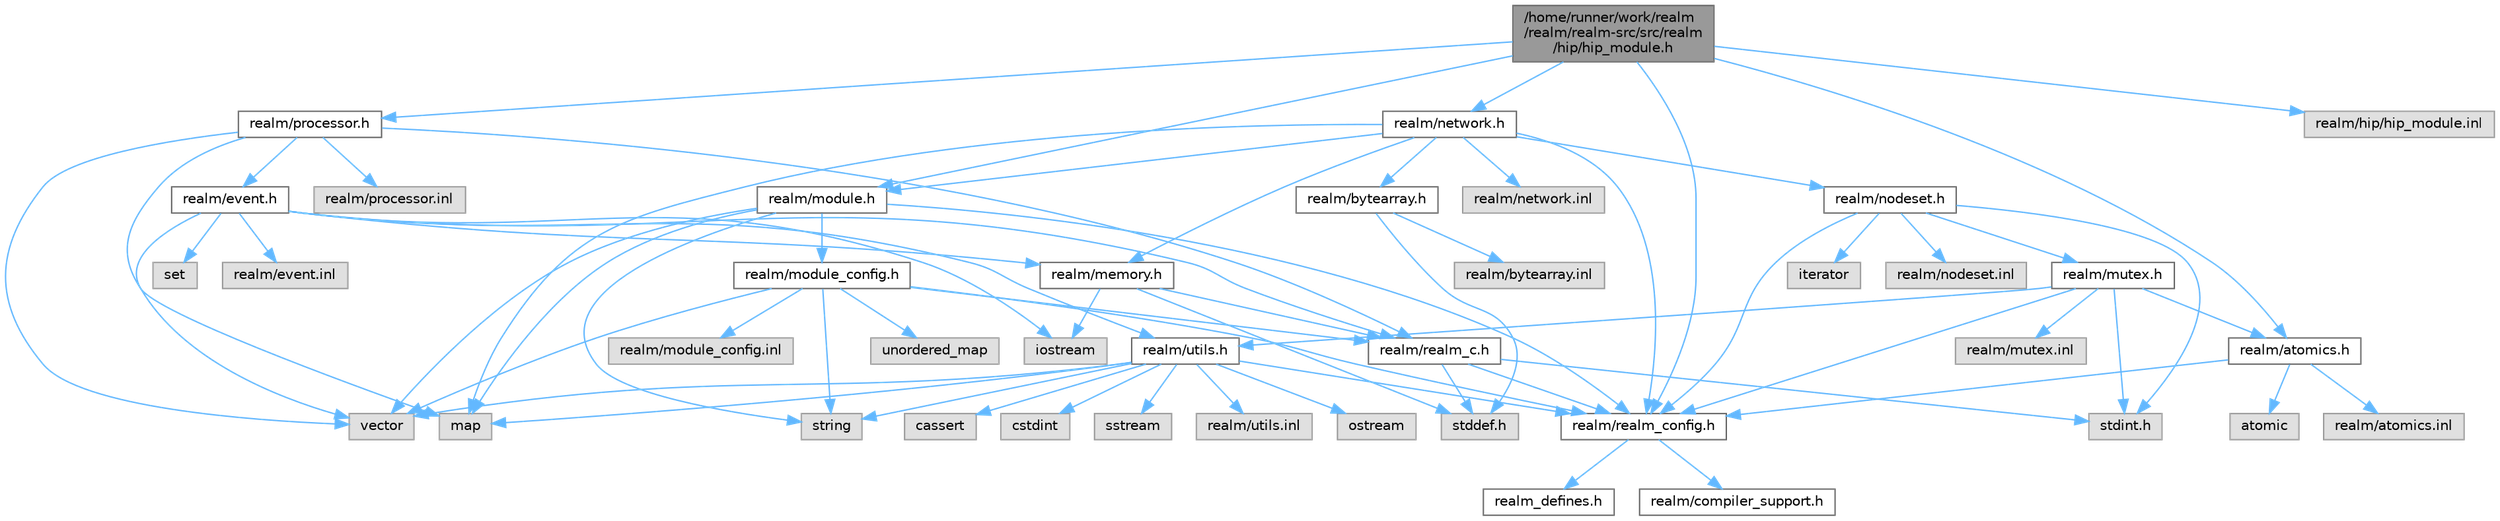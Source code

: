 digraph "/home/runner/work/realm/realm/realm-src/src/realm/hip/hip_module.h"
{
 // LATEX_PDF_SIZE
  bgcolor="transparent";
  edge [fontname=Helvetica,fontsize=10,labelfontname=Helvetica,labelfontsize=10];
  node [fontname=Helvetica,fontsize=10,shape=box,height=0.2,width=0.4];
  Node1 [id="Node000001",label="/home/runner/work/realm\l/realm/realm-src/src/realm\l/hip/hip_module.h",height=0.2,width=0.4,color="gray40", fillcolor="grey60", style="filled", fontcolor="black",tooltip=" "];
  Node1 -> Node2 [id="edge1_Node000001_Node000002",color="steelblue1",style="solid",tooltip=" "];
  Node2 [id="Node000002",label="realm/realm_config.h",height=0.2,width=0.4,color="grey40", fillcolor="white", style="filled",URL="$realm__config_8h.html",tooltip=" "];
  Node2 -> Node3 [id="edge2_Node000002_Node000003",color="steelblue1",style="solid",tooltip=" "];
  Node3 [id="Node000003",label="realm_defines.h",height=0.2,width=0.4,color="grey40", fillcolor="white", style="filled",URL="$realm__defines_8h.html",tooltip=" "];
  Node2 -> Node4 [id="edge3_Node000002_Node000004",color="steelblue1",style="solid",tooltip=" "];
  Node4 [id="Node000004",label="realm/compiler_support.h",height=0.2,width=0.4,color="grey40", fillcolor="white", style="filled",URL="$compiler__support_8h.html",tooltip=" "];
  Node1 -> Node5 [id="edge4_Node000001_Node000005",color="steelblue1",style="solid",tooltip=" "];
  Node5 [id="Node000005",label="realm/module.h",height=0.2,width=0.4,color="grey40", fillcolor="white", style="filled",URL="$module_8h.html",tooltip=" "];
  Node5 -> Node2 [id="edge5_Node000005_Node000002",color="steelblue1",style="solid",tooltip=" "];
  Node5 -> Node6 [id="edge6_Node000005_Node000006",color="steelblue1",style="solid",tooltip=" "];
  Node6 [id="Node000006",label="realm/module_config.h",height=0.2,width=0.4,color="grey40", fillcolor="white", style="filled",URL="$module__config_8h.html",tooltip=" "];
  Node6 -> Node2 [id="edge7_Node000006_Node000002",color="steelblue1",style="solid",tooltip=" "];
  Node6 -> Node7 [id="edge8_Node000006_Node000007",color="steelblue1",style="solid",tooltip=" "];
  Node7 [id="Node000007",label="realm/realm_c.h",height=0.2,width=0.4,color="grey40", fillcolor="white", style="filled",URL="$realm__c_8h.html",tooltip=" "];
  Node7 -> Node2 [id="edge9_Node000007_Node000002",color="steelblue1",style="solid",tooltip=" "];
  Node7 -> Node8 [id="edge10_Node000007_Node000008",color="steelblue1",style="solid",tooltip=" "];
  Node8 [id="Node000008",label="stddef.h",height=0.2,width=0.4,color="grey60", fillcolor="#E0E0E0", style="filled",tooltip=" "];
  Node7 -> Node9 [id="edge11_Node000007_Node000009",color="steelblue1",style="solid",tooltip=" "];
  Node9 [id="Node000009",label="stdint.h",height=0.2,width=0.4,color="grey60", fillcolor="#E0E0E0", style="filled",tooltip=" "];
  Node6 -> Node10 [id="edge12_Node000006_Node000010",color="steelblue1",style="solid",tooltip=" "];
  Node10 [id="Node000010",label="string",height=0.2,width=0.4,color="grey60", fillcolor="#E0E0E0", style="filled",tooltip=" "];
  Node6 -> Node11 [id="edge13_Node000006_Node000011",color="steelblue1",style="solid",tooltip=" "];
  Node11 [id="Node000011",label="unordered_map",height=0.2,width=0.4,color="grey60", fillcolor="#E0E0E0", style="filled",tooltip=" "];
  Node6 -> Node12 [id="edge14_Node000006_Node000012",color="steelblue1",style="solid",tooltip=" "];
  Node12 [id="Node000012",label="vector",height=0.2,width=0.4,color="grey60", fillcolor="#E0E0E0", style="filled",tooltip=" "];
  Node6 -> Node13 [id="edge15_Node000006_Node000013",color="steelblue1",style="solid",tooltip=" "];
  Node13 [id="Node000013",label="realm/module_config.inl",height=0.2,width=0.4,color="grey60", fillcolor="#E0E0E0", style="filled",tooltip=" "];
  Node5 -> Node12 [id="edge16_Node000005_Node000012",color="steelblue1",style="solid",tooltip=" "];
  Node5 -> Node10 [id="edge17_Node000005_Node000010",color="steelblue1",style="solid",tooltip=" "];
  Node5 -> Node14 [id="edge18_Node000005_Node000014",color="steelblue1",style="solid",tooltip=" "];
  Node14 [id="Node000014",label="map",height=0.2,width=0.4,color="grey60", fillcolor="#E0E0E0", style="filled",tooltip=" "];
  Node1 -> Node15 [id="edge19_Node000001_Node000015",color="steelblue1",style="solid",tooltip=" "];
  Node15 [id="Node000015",label="realm/processor.h",height=0.2,width=0.4,color="grey40", fillcolor="white", style="filled",URL="$processor_8h.html",tooltip=" "];
  Node15 -> Node7 [id="edge20_Node000015_Node000007",color="steelblue1",style="solid",tooltip=" "];
  Node15 -> Node16 [id="edge21_Node000015_Node000016",color="steelblue1",style="solid",tooltip=" "];
  Node16 [id="Node000016",label="realm/event.h",height=0.2,width=0.4,color="grey40", fillcolor="white", style="filled",URL="$event_8h.html",tooltip=" "];
  Node16 -> Node7 [id="edge22_Node000016_Node000007",color="steelblue1",style="solid",tooltip=" "];
  Node16 -> Node17 [id="edge23_Node000016_Node000017",color="steelblue1",style="solid",tooltip=" "];
  Node17 [id="Node000017",label="realm/utils.h",height=0.2,width=0.4,color="grey40", fillcolor="white", style="filled",URL="$utils_8h.html",tooltip=" "];
  Node17 -> Node2 [id="edge24_Node000017_Node000002",color="steelblue1",style="solid",tooltip=" "];
  Node17 -> Node10 [id="edge25_Node000017_Node000010",color="steelblue1",style="solid",tooltip=" "];
  Node17 -> Node18 [id="edge26_Node000017_Node000018",color="steelblue1",style="solid",tooltip=" "];
  Node18 [id="Node000018",label="ostream",height=0.2,width=0.4,color="grey60", fillcolor="#E0E0E0", style="filled",tooltip=" "];
  Node17 -> Node12 [id="edge27_Node000017_Node000012",color="steelblue1",style="solid",tooltip=" "];
  Node17 -> Node14 [id="edge28_Node000017_Node000014",color="steelblue1",style="solid",tooltip=" "];
  Node17 -> Node19 [id="edge29_Node000017_Node000019",color="steelblue1",style="solid",tooltip=" "];
  Node19 [id="Node000019",label="cassert",height=0.2,width=0.4,color="grey60", fillcolor="#E0E0E0", style="filled",tooltip=" "];
  Node17 -> Node20 [id="edge30_Node000017_Node000020",color="steelblue1",style="solid",tooltip=" "];
  Node20 [id="Node000020",label="cstdint",height=0.2,width=0.4,color="grey60", fillcolor="#E0E0E0", style="filled",tooltip=" "];
  Node17 -> Node21 [id="edge31_Node000017_Node000021",color="steelblue1",style="solid",tooltip=" "];
  Node21 [id="Node000021",label="sstream",height=0.2,width=0.4,color="grey60", fillcolor="#E0E0E0", style="filled",tooltip=" "];
  Node17 -> Node22 [id="edge32_Node000017_Node000022",color="steelblue1",style="solid",tooltip=" "];
  Node22 [id="Node000022",label="realm/utils.inl",height=0.2,width=0.4,color="grey60", fillcolor="#E0E0E0", style="filled",tooltip=" "];
  Node16 -> Node23 [id="edge33_Node000016_Node000023",color="steelblue1",style="solid",tooltip=" "];
  Node23 [id="Node000023",label="realm/memory.h",height=0.2,width=0.4,color="grey40", fillcolor="white", style="filled",URL="$memory_8h.html",tooltip=" "];
  Node23 -> Node7 [id="edge34_Node000023_Node000007",color="steelblue1",style="solid",tooltip=" "];
  Node23 -> Node8 [id="edge35_Node000023_Node000008",color="steelblue1",style="solid",tooltip=" "];
  Node23 -> Node24 [id="edge36_Node000023_Node000024",color="steelblue1",style="solid",tooltip=" "];
  Node24 [id="Node000024",label="iostream",height=0.2,width=0.4,color="grey60", fillcolor="#E0E0E0", style="filled",tooltip=" "];
  Node16 -> Node12 [id="edge37_Node000016_Node000012",color="steelblue1",style="solid",tooltip=" "];
  Node16 -> Node25 [id="edge38_Node000016_Node000025",color="steelblue1",style="solid",tooltip=" "];
  Node25 [id="Node000025",label="set",height=0.2,width=0.4,color="grey60", fillcolor="#E0E0E0", style="filled",tooltip=" "];
  Node16 -> Node24 [id="edge39_Node000016_Node000024",color="steelblue1",style="solid",tooltip=" "];
  Node16 -> Node26 [id="edge40_Node000016_Node000026",color="steelblue1",style="solid",tooltip=" "];
  Node26 [id="Node000026",label="realm/event.inl",height=0.2,width=0.4,color="grey60", fillcolor="#E0E0E0", style="filled",tooltip=" "];
  Node15 -> Node12 [id="edge41_Node000015_Node000012",color="steelblue1",style="solid",tooltip=" "];
  Node15 -> Node14 [id="edge42_Node000015_Node000014",color="steelblue1",style="solid",tooltip=" "];
  Node15 -> Node27 [id="edge43_Node000015_Node000027",color="steelblue1",style="solid",tooltip=" "];
  Node27 [id="Node000027",label="realm/processor.inl",height=0.2,width=0.4,color="grey60", fillcolor="#E0E0E0", style="filled",tooltip=" "];
  Node1 -> Node28 [id="edge44_Node000001_Node000028",color="steelblue1",style="solid",tooltip=" "];
  Node28 [id="Node000028",label="realm/network.h",height=0.2,width=0.4,color="grey40", fillcolor="white", style="filled",URL="$network_8h.html",tooltip=" "];
  Node28 -> Node2 [id="edge45_Node000028_Node000002",color="steelblue1",style="solid",tooltip=" "];
  Node28 -> Node5 [id="edge46_Node000028_Node000005",color="steelblue1",style="solid",tooltip=" "];
  Node28 -> Node29 [id="edge47_Node000028_Node000029",color="steelblue1",style="solid",tooltip=" "];
  Node29 [id="Node000029",label="realm/nodeset.h",height=0.2,width=0.4,color="grey40", fillcolor="white", style="filled",URL="$nodeset_8h.html",tooltip=" "];
  Node29 -> Node2 [id="edge48_Node000029_Node000002",color="steelblue1",style="solid",tooltip=" "];
  Node29 -> Node30 [id="edge49_Node000029_Node000030",color="steelblue1",style="solid",tooltip=" "];
  Node30 [id="Node000030",label="realm/mutex.h",height=0.2,width=0.4,color="grey40", fillcolor="white", style="filled",URL="$mutex_8h.html",tooltip=" "];
  Node30 -> Node2 [id="edge50_Node000030_Node000002",color="steelblue1",style="solid",tooltip=" "];
  Node30 -> Node17 [id="edge51_Node000030_Node000017",color="steelblue1",style="solid",tooltip=" "];
  Node30 -> Node31 [id="edge52_Node000030_Node000031",color="steelblue1",style="solid",tooltip=" "];
  Node31 [id="Node000031",label="realm/atomics.h",height=0.2,width=0.4,color="grey40", fillcolor="white", style="filled",URL="$atomics_8h.html",tooltip=" "];
  Node31 -> Node2 [id="edge53_Node000031_Node000002",color="steelblue1",style="solid",tooltip=" "];
  Node31 -> Node32 [id="edge54_Node000031_Node000032",color="steelblue1",style="solid",tooltip=" "];
  Node32 [id="Node000032",label="atomic",height=0.2,width=0.4,color="grey60", fillcolor="#E0E0E0", style="filled",tooltip=" "];
  Node31 -> Node33 [id="edge55_Node000031_Node000033",color="steelblue1",style="solid",tooltip=" "];
  Node33 [id="Node000033",label="realm/atomics.inl",height=0.2,width=0.4,color="grey60", fillcolor="#E0E0E0", style="filled",tooltip=" "];
  Node30 -> Node9 [id="edge56_Node000030_Node000009",color="steelblue1",style="solid",tooltip=" "];
  Node30 -> Node34 [id="edge57_Node000030_Node000034",color="steelblue1",style="solid",tooltip=" "];
  Node34 [id="Node000034",label="realm/mutex.inl",height=0.2,width=0.4,color="grey60", fillcolor="#E0E0E0", style="filled",tooltip=" "];
  Node29 -> Node9 [id="edge58_Node000029_Node000009",color="steelblue1",style="solid",tooltip=" "];
  Node29 -> Node35 [id="edge59_Node000029_Node000035",color="steelblue1",style="solid",tooltip=" "];
  Node35 [id="Node000035",label="iterator",height=0.2,width=0.4,color="grey60", fillcolor="#E0E0E0", style="filled",tooltip=" "];
  Node29 -> Node36 [id="edge60_Node000029_Node000036",color="steelblue1",style="solid",tooltip=" "];
  Node36 [id="Node000036",label="realm/nodeset.inl",height=0.2,width=0.4,color="grey60", fillcolor="#E0E0E0", style="filled",tooltip=" "];
  Node28 -> Node23 [id="edge61_Node000028_Node000023",color="steelblue1",style="solid",tooltip=" "];
  Node28 -> Node37 [id="edge62_Node000028_Node000037",color="steelblue1",style="solid",tooltip=" "];
  Node37 [id="Node000037",label="realm/bytearray.h",height=0.2,width=0.4,color="grey40", fillcolor="white", style="filled",URL="$bytearray_8h.html",tooltip=" "];
  Node37 -> Node8 [id="edge63_Node000037_Node000008",color="steelblue1",style="solid",tooltip=" "];
  Node37 -> Node38 [id="edge64_Node000037_Node000038",color="steelblue1",style="solid",tooltip=" "];
  Node38 [id="Node000038",label="realm/bytearray.inl",height=0.2,width=0.4,color="grey60", fillcolor="#E0E0E0", style="filled",tooltip=" "];
  Node28 -> Node14 [id="edge65_Node000028_Node000014",color="steelblue1",style="solid",tooltip=" "];
  Node28 -> Node39 [id="edge66_Node000028_Node000039",color="steelblue1",style="solid",tooltip=" "];
  Node39 [id="Node000039",label="realm/network.inl",height=0.2,width=0.4,color="grey60", fillcolor="#E0E0E0", style="filled",tooltip=" "];
  Node1 -> Node31 [id="edge67_Node000001_Node000031",color="steelblue1",style="solid",tooltip=" "];
  Node1 -> Node40 [id="edge68_Node000001_Node000040",color="steelblue1",style="solid",tooltip=" "];
  Node40 [id="Node000040",label="realm/hip/hip_module.inl",height=0.2,width=0.4,color="grey60", fillcolor="#E0E0E0", style="filled",tooltip=" "];
}
